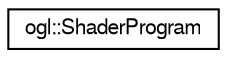 digraph "Graphical Class Hierarchy"
{
  edge [fontname="FreeSans",fontsize="10",labelfontname="FreeSans",labelfontsize="10"];
  node [fontname="FreeSans",fontsize="10",shape=record];
  rankdir="LR";
  Node0 [label="ogl::ShaderProgram",height=0.2,width=0.4,color="black", fillcolor="white", style="filled",URL="$classogl_1_1_shader_program.html",tooltip="Abstraction for OpenGL Shader Programs. "];
}
